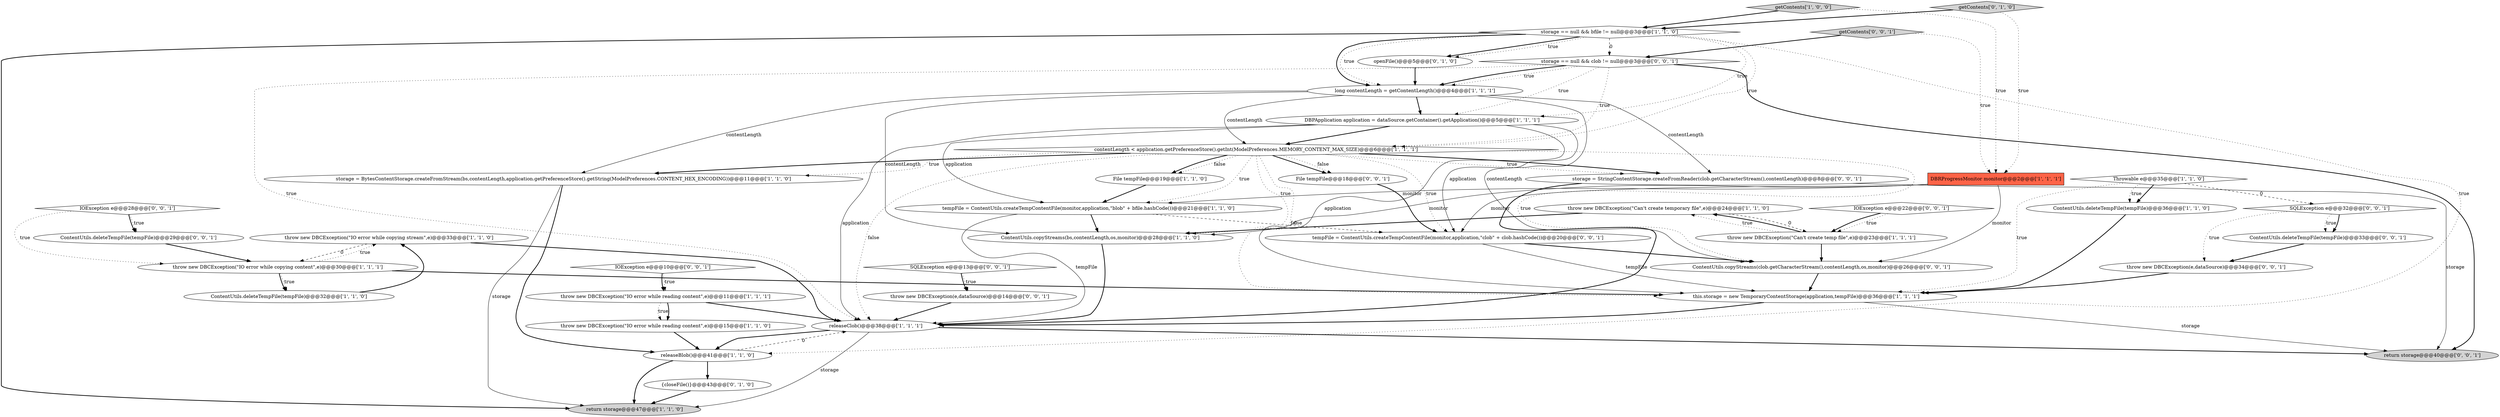 digraph {
32 [style = filled, label = "File tempFile@@@18@@@['0', '0', '1']", fillcolor = white, shape = ellipse image = "AAA0AAABBB3BBB"];
37 [style = filled, label = "SQLException e@@@32@@@['0', '0', '1']", fillcolor = white, shape = diamond image = "AAA0AAABBB3BBB"];
39 [style = filled, label = "IOException e@@@10@@@['0', '0', '1']", fillcolor = white, shape = diamond image = "AAA0AAABBB3BBB"];
30 [style = filled, label = "return storage@@@40@@@['0', '0', '1']", fillcolor = lightgray, shape = ellipse image = "AAA0AAABBB3BBB"];
0 [style = filled, label = "throw new DBCException(\"Can't create temp file\",e)@@@23@@@['1', '1', '1']", fillcolor = white, shape = ellipse image = "AAA0AAABBB1BBB"];
10 [style = filled, label = "getContents['1', '0', '0']", fillcolor = lightgray, shape = diamond image = "AAA0AAABBB1BBB"];
38 [style = filled, label = "ContentUtils.copyStreams(clob.getCharacterStream(),contentLength,os,monitor)@@@26@@@['0', '0', '1']", fillcolor = white, shape = ellipse image = "AAA0AAABBB3BBB"];
4 [style = filled, label = "throw new DBCException(\"IO error while copying stream\",e)@@@33@@@['1', '1', '0']", fillcolor = white, shape = ellipse image = "AAA0AAABBB1BBB"];
41 [style = filled, label = "tempFile = ContentUtils.createTempContentFile(monitor,application,\"clob\" + clob.hashCode())@@@20@@@['0', '0', '1']", fillcolor = white, shape = ellipse image = "AAA0AAABBB3BBB"];
21 [style = filled, label = "DBRProgressMonitor monitor@@@2@@@['1', '1', '1']", fillcolor = tomato, shape = box image = "AAA0AAABBB1BBB"];
19 [style = filled, label = "storage = BytesContentStorage.createFromStream(bs,contentLength,application.getPreferenceStore().getString(ModelPreferences.CONTENT_HEX_ENCODING))@@@11@@@['1', '1', '0']", fillcolor = white, shape = ellipse image = "AAA0AAABBB1BBB"];
2 [style = filled, label = "throw new DBCException(\"IO error while reading content\",e)@@@11@@@['1', '1', '1']", fillcolor = white, shape = ellipse image = "AAA0AAABBB1BBB"];
8 [style = filled, label = "tempFile = ContentUtils.createTempContentFile(monitor,application,\"blob\" + bfile.hashCode())@@@21@@@['1', '1', '0']", fillcolor = white, shape = ellipse image = "AAA0AAABBB1BBB"];
13 [style = filled, label = "storage == null && bfile != null@@@3@@@['1', '1', '0']", fillcolor = white, shape = diamond image = "AAA0AAABBB1BBB"];
23 [style = filled, label = "{closeFile()}@@@43@@@['0', '1', '0']", fillcolor = white, shape = ellipse image = "AAA1AAABBB2BBB"];
12 [style = filled, label = "throw new DBCException(\"IO error while reading content\",e)@@@15@@@['1', '1', '0']", fillcolor = white, shape = ellipse image = "AAA0AAABBB1BBB"];
16 [style = filled, label = "Throwable e@@@35@@@['1', '1', '0']", fillcolor = white, shape = diamond image = "AAA0AAABBB1BBB"];
22 [style = filled, label = "return storage@@@47@@@['1', '1', '0']", fillcolor = lightgray, shape = ellipse image = "AAA0AAABBB1BBB"];
34 [style = filled, label = "IOException e@@@22@@@['0', '0', '1']", fillcolor = white, shape = diamond image = "AAA0AAABBB3BBB"];
9 [style = filled, label = "File tempFile@@@19@@@['1', '1', '0']", fillcolor = white, shape = ellipse image = "AAA0AAABBB1BBB"];
31 [style = filled, label = "storage = StringContentStorage.createFromReader(clob.getCharacterStream(),contentLength)@@@8@@@['0', '0', '1']", fillcolor = white, shape = ellipse image = "AAA0AAABBB3BBB"];
17 [style = filled, label = "releaseBlob()@@@41@@@['1', '1', '0']", fillcolor = white, shape = ellipse image = "AAA0AAABBB1BBB"];
36 [style = filled, label = "ContentUtils.deleteTempFile(tempFile)@@@33@@@['0', '0', '1']", fillcolor = white, shape = ellipse image = "AAA0AAABBB3BBB"];
1 [style = filled, label = "ContentUtils.deleteTempFile(tempFile)@@@36@@@['1', '1', '0']", fillcolor = white, shape = ellipse image = "AAA0AAABBB1BBB"];
29 [style = filled, label = "getContents['0', '0', '1']", fillcolor = lightgray, shape = diamond image = "AAA0AAABBB3BBB"];
20 [style = filled, label = "ContentUtils.deleteTempFile(tempFile)@@@32@@@['1', '1', '0']", fillcolor = white, shape = ellipse image = "AAA0AAABBB1BBB"];
28 [style = filled, label = "throw new DBCException(e,dataSource)@@@14@@@['0', '0', '1']", fillcolor = white, shape = ellipse image = "AAA0AAABBB3BBB"];
6 [style = filled, label = "throw new DBCException(\"Can't create temporary file\",e)@@@24@@@['1', '1', '0']", fillcolor = white, shape = ellipse image = "AAA0AAABBB1BBB"];
35 [style = filled, label = "ContentUtils.deleteTempFile(tempFile)@@@29@@@['0', '0', '1']", fillcolor = white, shape = ellipse image = "AAA0AAABBB3BBB"];
40 [style = filled, label = "storage == null && clob != null@@@3@@@['0', '0', '1']", fillcolor = white, shape = diamond image = "AAA0AAABBB3BBB"];
11 [style = filled, label = "DBPApplication application = dataSource.getContainer().getApplication()@@@5@@@['1', '1', '1']", fillcolor = white, shape = ellipse image = "AAA0AAABBB1BBB"];
18 [style = filled, label = "this.storage = new TemporaryContentStorage(application,tempFile)@@@36@@@['1', '1', '1']", fillcolor = white, shape = ellipse image = "AAA0AAABBB1BBB"];
14 [style = filled, label = "long contentLength = getContentLength()@@@4@@@['1', '1', '1']", fillcolor = white, shape = ellipse image = "AAA0AAABBB1BBB"];
15 [style = filled, label = "ContentUtils.copyStreams(bs,contentLength,os,monitor)@@@28@@@['1', '1', '0']", fillcolor = white, shape = ellipse image = "AAA0AAABBB1BBB"];
33 [style = filled, label = "IOException e@@@28@@@['0', '0', '1']", fillcolor = white, shape = diamond image = "AAA0AAABBB3BBB"];
24 [style = filled, label = "openFile()@@@5@@@['0', '1', '0']", fillcolor = white, shape = ellipse image = "AAA1AAABBB2BBB"];
5 [style = filled, label = "contentLength < application.getPreferenceStore().getInt(ModelPreferences.MEMORY_CONTENT_MAX_SIZE)@@@6@@@['1', '1', '1']", fillcolor = white, shape = diamond image = "AAA0AAABBB1BBB"];
3 [style = filled, label = "throw new DBCException(\"IO error while copying content\",e)@@@30@@@['1', '1', '1']", fillcolor = white, shape = ellipse image = "AAA0AAABBB1BBB"];
27 [style = filled, label = "throw new DBCException(e,dataSource)@@@34@@@['0', '0', '1']", fillcolor = white, shape = ellipse image = "AAA0AAABBB3BBB"];
7 [style = filled, label = "releaseClob()@@@38@@@['1', '1', '1']", fillcolor = white, shape = ellipse image = "AAA0AAABBB1BBB"];
26 [style = filled, label = "SQLException e@@@13@@@['0', '0', '1']", fillcolor = white, shape = diamond image = "AAA0AAABBB3BBB"];
25 [style = filled, label = "getContents['0', '1', '0']", fillcolor = lightgray, shape = diamond image = "AAA0AAABBB2BBB"];
5->8 [style = dotted, label="true"];
23->22 [style = bold, label=""];
0->6 [style = dotted, label="true"];
21->38 [style = solid, label="monitor"];
16->18 [style = dotted, label="true"];
25->21 [style = dotted, label="true"];
1->18 [style = bold, label=""];
5->32 [style = bold, label=""];
13->24 [style = bold, label=""];
4->3 [style = dashed, label="0"];
14->11 [style = bold, label=""];
14->38 [style = solid, label="contentLength"];
5->7 [style = dotted, label="false"];
5->9 [style = dotted, label="false"];
16->1 [style = bold, label=""];
5->32 [style = dotted, label="false"];
21->8 [style = solid, label="monitor"];
41->38 [style = bold, label=""];
25->13 [style = bold, label=""];
5->38 [style = dotted, label="true"];
17->23 [style = bold, label=""];
17->22 [style = bold, label=""];
24->14 [style = bold, label=""];
8->7 [style = solid, label="tempFile"];
40->30 [style = bold, label=""];
5->18 [style = dotted, label="false"];
35->3 [style = bold, label=""];
5->19 [style = dotted, label="true"];
7->22 [style = solid, label="storage"];
21->41 [style = solid, label="monitor"];
31->30 [style = solid, label="storage"];
6->15 [style = bold, label=""];
38->18 [style = bold, label=""];
41->18 [style = solid, label="tempFile"];
3->20 [style = dotted, label="true"];
20->4 [style = bold, label=""];
0->38 [style = bold, label=""];
13->24 [style = dotted, label="true"];
15->7 [style = bold, label=""];
3->18 [style = bold, label=""];
8->41 [style = dashed, label="0"];
5->31 [style = bold, label=""];
33->35 [style = bold, label=""];
14->15 [style = solid, label="contentLength"];
33->35 [style = dotted, label="true"];
34->0 [style = dotted, label="true"];
2->12 [style = dotted, label="true"];
37->27 [style = dotted, label="true"];
11->8 [style = solid, label="application"];
40->5 [style = dotted, label="true"];
13->14 [style = dotted, label="true"];
40->7 [style = dotted, label="true"];
37->36 [style = dotted, label="true"];
11->7 [style = solid, label="application"];
0->6 [style = bold, label=""];
5->19 [style = bold, label=""];
16->37 [style = dashed, label="0"];
4->7 [style = bold, label=""];
2->7 [style = bold, label=""];
13->11 [style = dotted, label="true"];
5->15 [style = dotted, label="true"];
19->22 [style = solid, label="storage"];
40->14 [style = dotted, label="true"];
11->41 [style = solid, label="application"];
13->17 [style = dotted, label="true"];
18->30 [style = solid, label="storage"];
12->17 [style = bold, label=""];
10->13 [style = bold, label=""];
3->4 [style = dotted, label="true"];
19->17 [style = bold, label=""];
14->5 [style = solid, label="contentLength"];
26->28 [style = bold, label=""];
40->11 [style = dotted, label="true"];
14->31 [style = solid, label="contentLength"];
7->17 [style = bold, label=""];
29->21 [style = dotted, label="true"];
11->5 [style = bold, label=""];
29->40 [style = bold, label=""];
18->7 [style = bold, label=""];
28->7 [style = bold, label=""];
17->7 [style = dashed, label="0"];
36->27 [style = bold, label=""];
26->28 [style = dotted, label="true"];
39->2 [style = bold, label=""];
5->31 [style = dotted, label="true"];
13->22 [style = bold, label=""];
6->0 [style = dashed, label="0"];
5->9 [style = bold, label=""];
16->1 [style = dotted, label="true"];
14->19 [style = solid, label="contentLength"];
34->0 [style = bold, label=""];
3->20 [style = bold, label=""];
21->15 [style = solid, label="monitor"];
37->36 [style = bold, label=""];
39->2 [style = dotted, label="true"];
31->7 [style = bold, label=""];
40->14 [style = bold, label=""];
27->18 [style = bold, label=""];
10->21 [style = dotted, label="true"];
13->5 [style = dotted, label="true"];
9->8 [style = bold, label=""];
13->14 [style = bold, label=""];
13->40 [style = dashed, label="0"];
5->41 [style = dotted, label="true"];
11->18 [style = solid, label="application"];
32->41 [style = bold, label=""];
8->15 [style = bold, label=""];
2->12 [style = bold, label=""];
33->3 [style = dotted, label="true"];
7->30 [style = bold, label=""];
}
